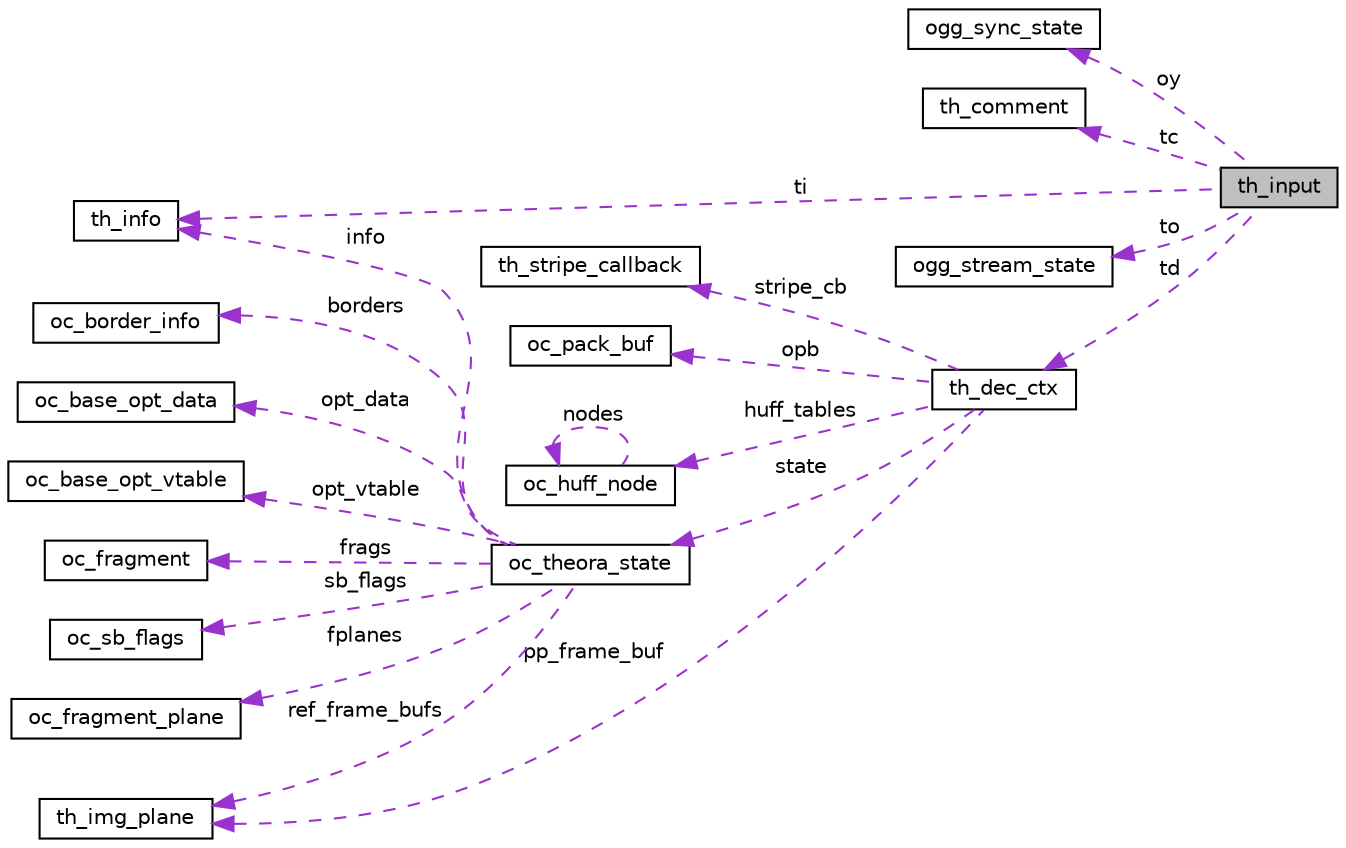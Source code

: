 digraph "th_input"
{
  edge [fontname="Helvetica",fontsize="10",labelfontname="Helvetica",labelfontsize="10"];
  node [fontname="Helvetica",fontsize="10",shape=record];
  rankdir="LR";
  Node1 [label="th_input",height=0.2,width=0.4,color="black", fillcolor="grey75", style="filled", fontcolor="black"];
  Node2 -> Node1 [dir="back",color="darkorchid3",fontsize="10",style="dashed",label=" oy" ,fontname="Helvetica"];
  Node2 [label="ogg_sync_state",height=0.2,width=0.4,color="black", fillcolor="white", style="filled",URL="$structogg__sync__state.html"];
  Node3 -> Node1 [dir="back",color="darkorchid3",fontsize="10",style="dashed",label=" tc" ,fontname="Helvetica"];
  Node3 [label="th_comment",height=0.2,width=0.4,color="black", fillcolor="white", style="filled",URL="$structth__comment.html"];
  Node4 -> Node1 [dir="back",color="darkorchid3",fontsize="10",style="dashed",label=" ti" ,fontname="Helvetica"];
  Node4 [label="th_info",height=0.2,width=0.4,color="black", fillcolor="white", style="filled",URL="$structth__info.html"];
  Node5 -> Node1 [dir="back",color="darkorchid3",fontsize="10",style="dashed",label=" to" ,fontname="Helvetica"];
  Node5 [label="ogg_stream_state",height=0.2,width=0.4,color="black", fillcolor="white", style="filled",URL="$structogg__stream__state.html"];
  Node6 -> Node1 [dir="back",color="darkorchid3",fontsize="10",style="dashed",label=" td" ,fontname="Helvetica"];
  Node6 [label="th_dec_ctx",height=0.2,width=0.4,color="black", fillcolor="white", style="filled",URL="$structth__dec__ctx.html"];
  Node7 -> Node6 [dir="back",color="darkorchid3",fontsize="10",style="dashed",label=" huff_tables" ,fontname="Helvetica"];
  Node7 [label="oc_huff_node",height=0.2,width=0.4,color="black", fillcolor="white", style="filled",URL="$structoc__huff__node.html"];
  Node7 -> Node7 [dir="back",color="darkorchid3",fontsize="10",style="dashed",label=" nodes" ,fontname="Helvetica"];
  Node8 -> Node6 [dir="back",color="darkorchid3",fontsize="10",style="dashed",label=" state" ,fontname="Helvetica"];
  Node8 [label="oc_theora_state",height=0.2,width=0.4,color="black", fillcolor="white", style="filled",URL="$structoc__theora__state.html"];
  Node9 -> Node8 [dir="back",color="darkorchid3",fontsize="10",style="dashed",label=" frags" ,fontname="Helvetica"];
  Node9 [label="oc_fragment",height=0.2,width=0.4,color="black", fillcolor="white", style="filled",URL="$structoc__fragment.html"];
  Node10 -> Node8 [dir="back",color="darkorchid3",fontsize="10",style="dashed",label=" sb_flags" ,fontname="Helvetica"];
  Node10 [label="oc_sb_flags",height=0.2,width=0.4,color="black", fillcolor="white", style="filled",URL="$structoc__sb__flags.html"];
  Node11 -> Node8 [dir="back",color="darkorchid3",fontsize="10",style="dashed",label=" fplanes" ,fontname="Helvetica"];
  Node11 [label="oc_fragment_plane",height=0.2,width=0.4,color="black", fillcolor="white", style="filled",URL="$structoc__fragment__plane.html"];
  Node12 -> Node8 [dir="back",color="darkorchid3",fontsize="10",style="dashed",label=" borders" ,fontname="Helvetica"];
  Node12 [label="oc_border_info",height=0.2,width=0.4,color="black", fillcolor="white", style="filled",URL="$structoc__border__info.html"];
  Node13 -> Node8 [dir="back",color="darkorchid3",fontsize="10",style="dashed",label=" opt_data" ,fontname="Helvetica"];
  Node13 [label="oc_base_opt_data",height=0.2,width=0.4,color="black", fillcolor="white", style="filled",URL="$structoc__base__opt__data.html"];
  Node4 -> Node8 [dir="back",color="darkorchid3",fontsize="10",style="dashed",label=" info" ,fontname="Helvetica"];
  Node14 -> Node8 [dir="back",color="darkorchid3",fontsize="10",style="dashed",label=" ref_frame_bufs" ,fontname="Helvetica"];
  Node14 [label="th_img_plane",height=0.2,width=0.4,color="black", fillcolor="white", style="filled",URL="$structth__img__plane.html"];
  Node15 -> Node8 [dir="back",color="darkorchid3",fontsize="10",style="dashed",label=" opt_vtable" ,fontname="Helvetica"];
  Node15 [label="oc_base_opt_vtable",height=0.2,width=0.4,color="black", fillcolor="white", style="filled",URL="$structoc__base__opt__vtable.html"];
  Node16 -> Node6 [dir="back",color="darkorchid3",fontsize="10",style="dashed",label=" stripe_cb" ,fontname="Helvetica"];
  Node16 [label="th_stripe_callback",height=0.2,width=0.4,color="black", fillcolor="white", style="filled",URL="$structth__stripe__callback.html"];
  Node14 -> Node6 [dir="back",color="darkorchid3",fontsize="10",style="dashed",label=" pp_frame_buf" ,fontname="Helvetica"];
  Node17 -> Node6 [dir="back",color="darkorchid3",fontsize="10",style="dashed",label=" opb" ,fontname="Helvetica"];
  Node17 [label="oc_pack_buf",height=0.2,width=0.4,color="black", fillcolor="white", style="filled",URL="$structoc__pack__buf.html"];
}
